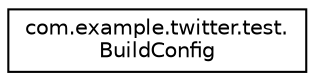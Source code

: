 digraph "类继承关系图"
{
  edge [fontname="Helvetica",fontsize="10",labelfontname="Helvetica",labelfontsize="10"];
  node [fontname="Helvetica",fontsize="10",shape=record];
  rankdir="LR";
  Node0 [label="com.example.twitter.test.\lBuildConfig",height=0.2,width=0.4,color="black", fillcolor="white", style="filled",URL="$classcom_1_1example_1_1twitter_1_1test_1_1_build_config.html"];
}
